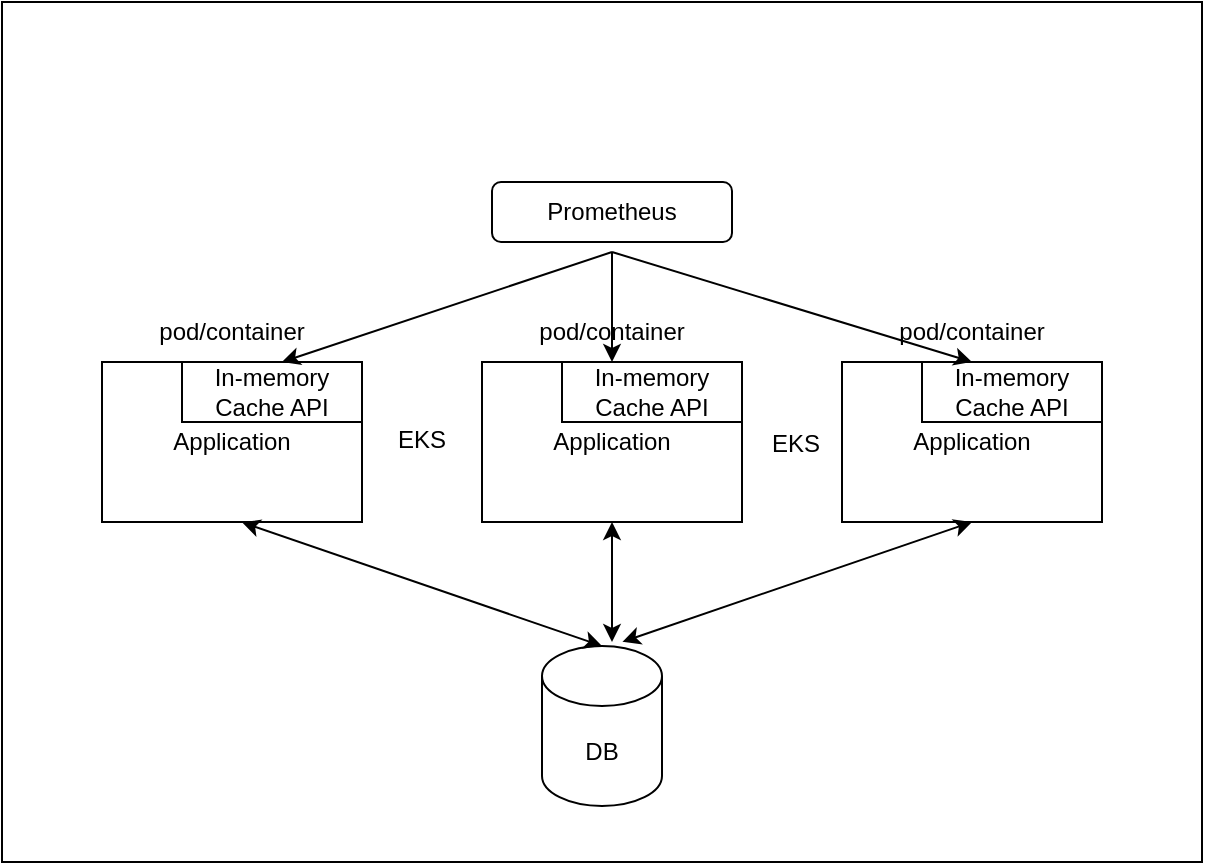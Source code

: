 <mxfile version="21.8.2" type="github">
  <diagram name="Page-1" id="wvTRXmR4x1TQXw4od442">
    <mxGraphModel dx="1434" dy="790" grid="1" gridSize="10" guides="1" tooltips="1" connect="1" arrows="1" fold="1" page="1" pageScale="1" pageWidth="850" pageHeight="1100" math="0" shadow="0">
      <root>
        <mxCell id="0" />
        <mxCell id="1" parent="0" />
        <mxCell id="QAPGyHYRXcNsBmElXsN3-7" value="" style="rounded=0;whiteSpace=wrap;html=1;" vertex="1" parent="1">
          <mxGeometry x="310" y="200" width="600" height="430" as="geometry" />
        </mxCell>
        <mxCell id="QAPGyHYRXcNsBmElXsN3-1" value="Application" style="rounded=0;whiteSpace=wrap;html=1;" vertex="1" parent="1">
          <mxGeometry x="360" y="380" width="130" height="80" as="geometry" />
        </mxCell>
        <mxCell id="QAPGyHYRXcNsBmElXsN3-2" value="In-memory Cache API" style="rounded=0;whiteSpace=wrap;html=1;" vertex="1" parent="1">
          <mxGeometry x="400" y="380" width="90" height="30" as="geometry" />
        </mxCell>
        <mxCell id="QAPGyHYRXcNsBmElXsN3-3" value="Application" style="rounded=0;whiteSpace=wrap;html=1;" vertex="1" parent="1">
          <mxGeometry x="550" y="380" width="130" height="80" as="geometry" />
        </mxCell>
        <mxCell id="QAPGyHYRXcNsBmElXsN3-4" value="In-memory Cache API" style="rounded=0;whiteSpace=wrap;html=1;" vertex="1" parent="1">
          <mxGeometry x="590" y="380" width="90" height="30" as="geometry" />
        </mxCell>
        <mxCell id="QAPGyHYRXcNsBmElXsN3-5" value="Application" style="rounded=0;whiteSpace=wrap;html=1;" vertex="1" parent="1">
          <mxGeometry x="730" y="380" width="130" height="80" as="geometry" />
        </mxCell>
        <mxCell id="QAPGyHYRXcNsBmElXsN3-6" value="In-memory Cache API" style="rounded=0;whiteSpace=wrap;html=1;" vertex="1" parent="1">
          <mxGeometry x="770" y="380" width="90" height="30" as="geometry" />
        </mxCell>
        <mxCell id="QAPGyHYRXcNsBmElXsN3-8" value="pod/container" style="text;html=1;strokeColor=none;fillColor=none;align=center;verticalAlign=middle;whiteSpace=wrap;rounded=0;" vertex="1" parent="1">
          <mxGeometry x="395" y="350" width="60" height="30" as="geometry" />
        </mxCell>
        <mxCell id="QAPGyHYRXcNsBmElXsN3-9" value="pod/container" style="text;html=1;strokeColor=none;fillColor=none;align=center;verticalAlign=middle;whiteSpace=wrap;rounded=0;" vertex="1" parent="1">
          <mxGeometry x="585" y="350" width="60" height="30" as="geometry" />
        </mxCell>
        <mxCell id="QAPGyHYRXcNsBmElXsN3-10" value="pod/container" style="text;html=1;strokeColor=none;fillColor=none;align=center;verticalAlign=middle;whiteSpace=wrap;rounded=0;" vertex="1" parent="1">
          <mxGeometry x="765" y="350" width="60" height="30" as="geometry" />
        </mxCell>
        <mxCell id="QAPGyHYRXcNsBmElXsN3-12" value="DB" style="shape=cylinder3;whiteSpace=wrap;html=1;boundedLbl=1;backgroundOutline=1;size=15;" vertex="1" parent="1">
          <mxGeometry x="580" y="522" width="60" height="80" as="geometry" />
        </mxCell>
        <mxCell id="QAPGyHYRXcNsBmElXsN3-13" value="" style="endArrow=classic;startArrow=classic;html=1;rounded=0;entryX=0.5;entryY=0;entryDx=0;entryDy=0;entryPerimeter=0;exitX=0.2;exitY=0.605;exitDx=0;exitDy=0;exitPerimeter=0;" edge="1" parent="1" source="QAPGyHYRXcNsBmElXsN3-7" target="QAPGyHYRXcNsBmElXsN3-12">
          <mxGeometry width="50" height="50" relative="1" as="geometry">
            <mxPoint x="400" y="430" as="sourcePoint" />
            <mxPoint x="450" y="380" as="targetPoint" />
          </mxGeometry>
        </mxCell>
        <mxCell id="QAPGyHYRXcNsBmElXsN3-14" value="" style="endArrow=classic;startArrow=classic;html=1;rounded=0;entryX=0.5;entryY=1;entryDx=0;entryDy=0;" edge="1" parent="1" target="QAPGyHYRXcNsBmElXsN3-3">
          <mxGeometry width="50" height="50" relative="1" as="geometry">
            <mxPoint x="615" y="520" as="sourcePoint" />
            <mxPoint x="450" y="380" as="targetPoint" />
          </mxGeometry>
        </mxCell>
        <mxCell id="QAPGyHYRXcNsBmElXsN3-15" value="" style="endArrow=classic;startArrow=classic;html=1;rounded=0;entryX=0.5;entryY=1;entryDx=0;entryDy=0;exitX=0.517;exitY=0.744;exitDx=0;exitDy=0;exitPerimeter=0;" edge="1" parent="1" source="QAPGyHYRXcNsBmElXsN3-7" target="QAPGyHYRXcNsBmElXsN3-5">
          <mxGeometry width="50" height="50" relative="1" as="geometry">
            <mxPoint x="400" y="430" as="sourcePoint" />
            <mxPoint x="450" y="380" as="targetPoint" />
          </mxGeometry>
        </mxCell>
        <mxCell id="QAPGyHYRXcNsBmElXsN3-22" value="" style="endArrow=classic;html=1;rounded=0;exitX=0.5;exitY=1;exitDx=0;exitDy=0;" edge="1" parent="1">
          <mxGeometry width="50" height="50" relative="1" as="geometry">
            <mxPoint x="615" y="325" as="sourcePoint" />
            <mxPoint x="450" y="380" as="targetPoint" />
          </mxGeometry>
        </mxCell>
        <mxCell id="QAPGyHYRXcNsBmElXsN3-23" value="" style="endArrow=classic;html=1;rounded=0;entryX=0.5;entryY=1;entryDx=0;entryDy=0;exitX=0.5;exitY=1;exitDx=0;exitDy=0;" edge="1" parent="1" target="QAPGyHYRXcNsBmElXsN3-9">
          <mxGeometry width="50" height="50" relative="1" as="geometry">
            <mxPoint x="615" y="325" as="sourcePoint" />
            <mxPoint x="450" y="380" as="targetPoint" />
          </mxGeometry>
        </mxCell>
        <mxCell id="QAPGyHYRXcNsBmElXsN3-24" value="" style="endArrow=classic;html=1;rounded=0;entryX=0.5;entryY=1;entryDx=0;entryDy=0;exitX=0.5;exitY=1;exitDx=0;exitDy=0;" edge="1" parent="1" target="QAPGyHYRXcNsBmElXsN3-10">
          <mxGeometry width="50" height="50" relative="1" as="geometry">
            <mxPoint x="615" y="325" as="sourcePoint" />
            <mxPoint x="450" y="380" as="targetPoint" />
          </mxGeometry>
        </mxCell>
        <mxCell id="QAPGyHYRXcNsBmElXsN3-25" value="Prometheus" style="rounded=1;whiteSpace=wrap;html=1;" vertex="1" parent="1">
          <mxGeometry x="555" y="290" width="120" height="30" as="geometry" />
        </mxCell>
        <mxCell id="QAPGyHYRXcNsBmElXsN3-26" value="EKS" style="text;html=1;strokeColor=none;fillColor=none;align=center;verticalAlign=middle;whiteSpace=wrap;rounded=0;" vertex="1" parent="1">
          <mxGeometry x="490" y="404" width="60" height="30" as="geometry" />
        </mxCell>
        <mxCell id="QAPGyHYRXcNsBmElXsN3-27" value="EKS" style="text;html=1;strokeColor=none;fillColor=none;align=center;verticalAlign=middle;whiteSpace=wrap;rounded=0;" vertex="1" parent="1">
          <mxGeometry x="677" y="406" width="60" height="30" as="geometry" />
        </mxCell>
      </root>
    </mxGraphModel>
  </diagram>
</mxfile>
